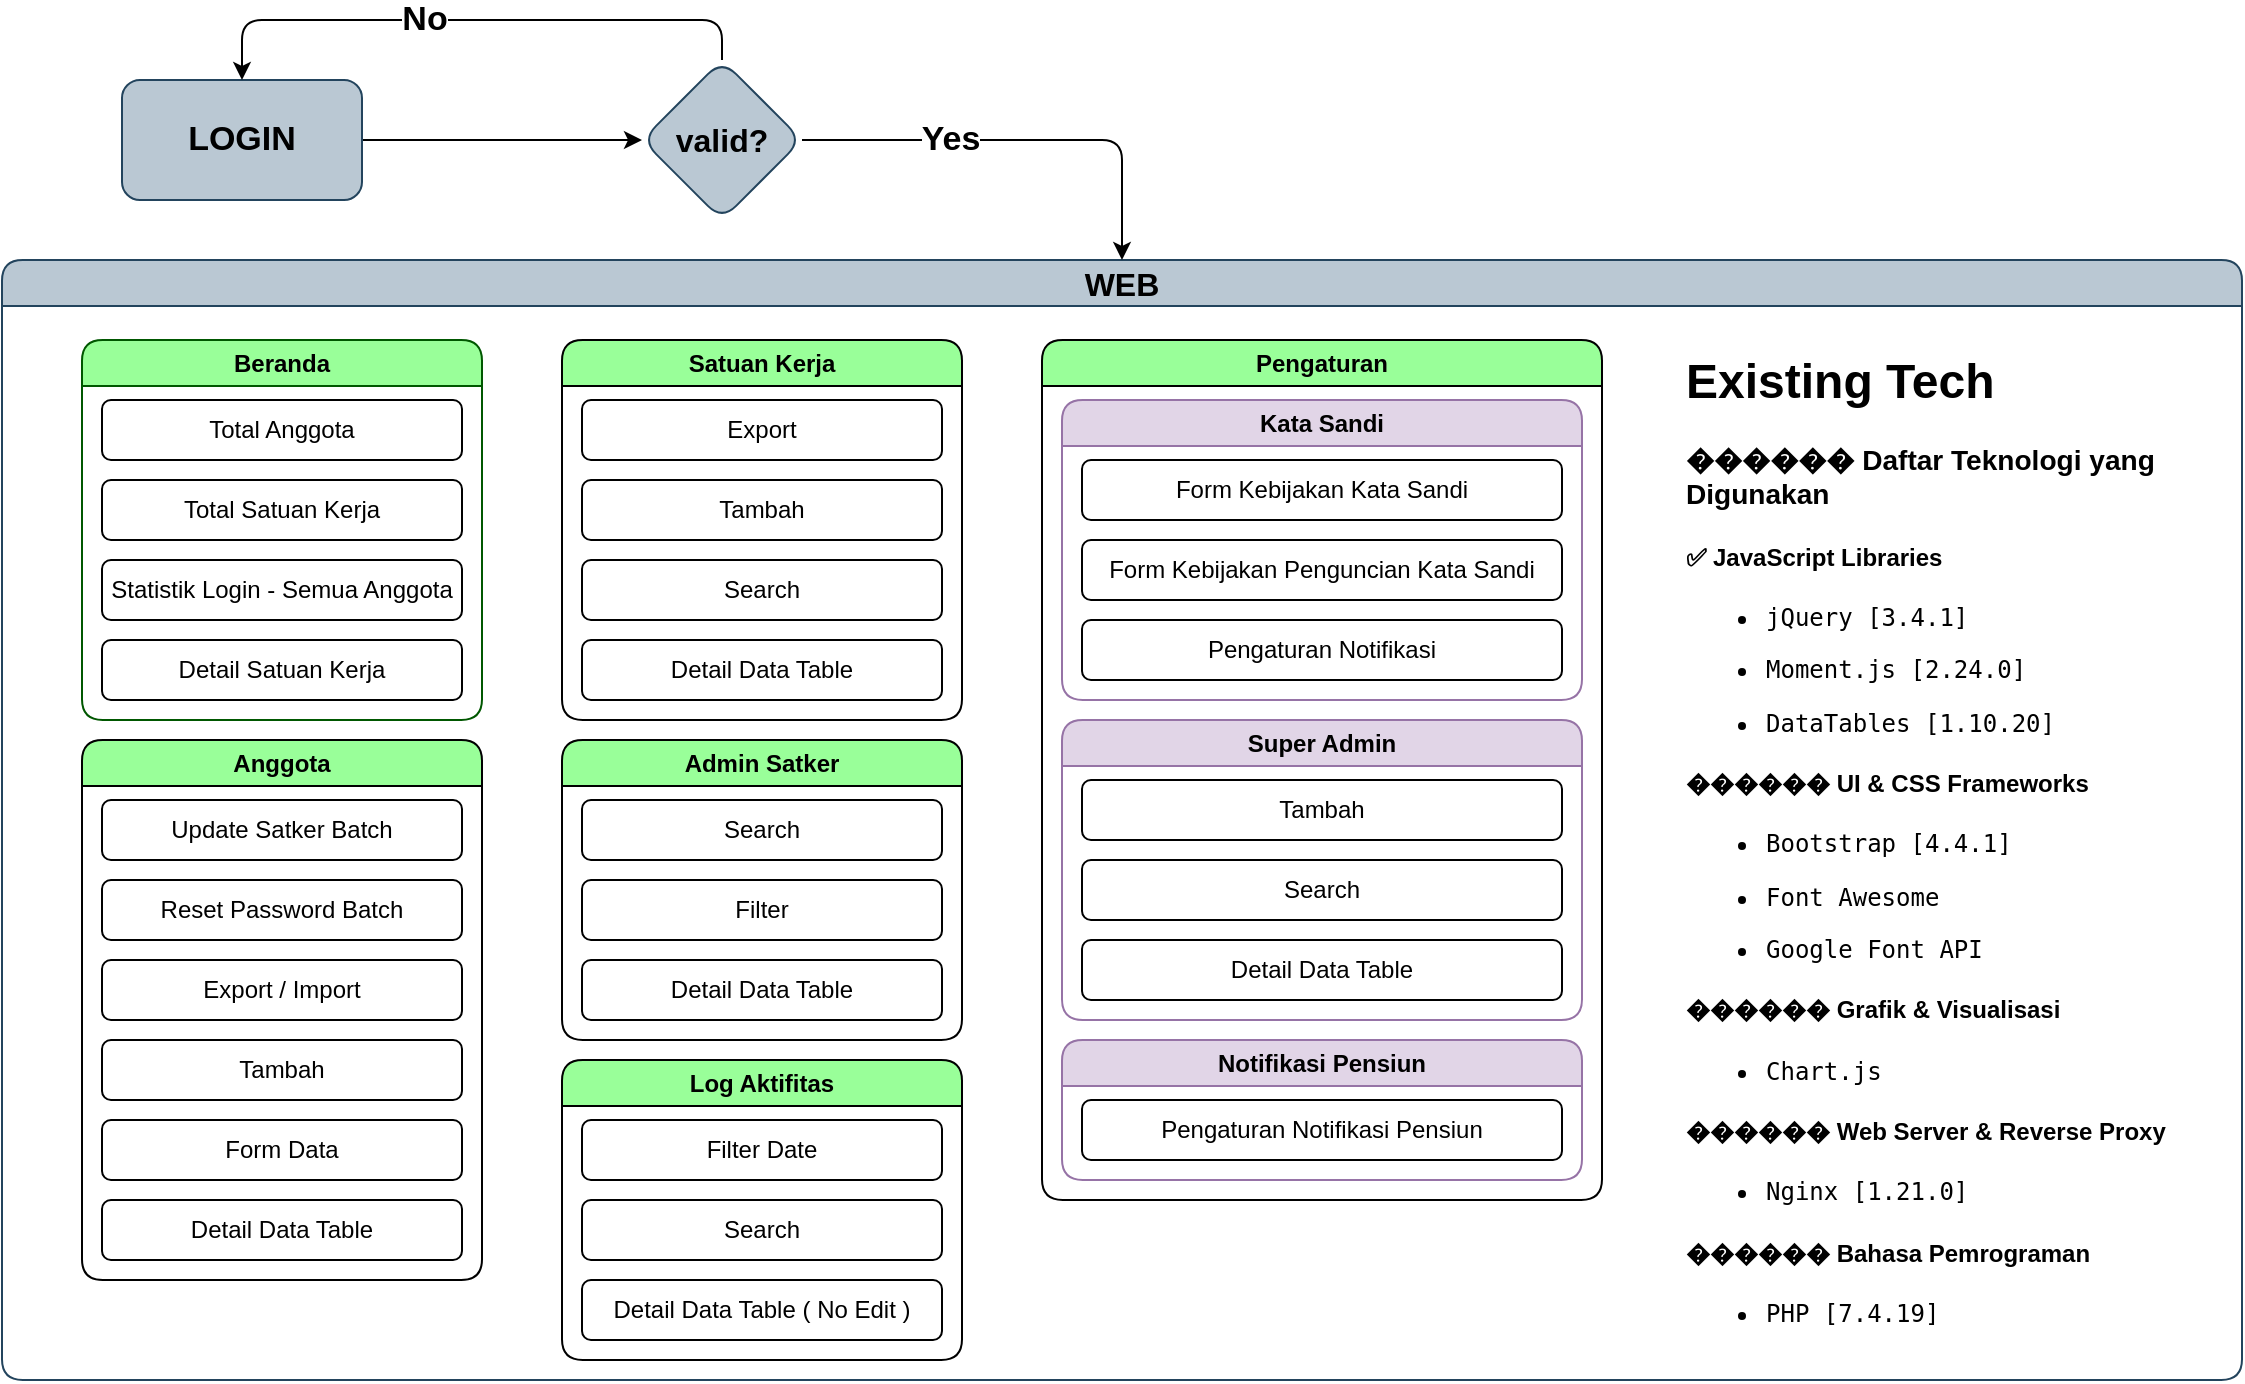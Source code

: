 <mxfile version="28.0.6" pages="2">
  <diagram name="flow-app" id="XqosbjUoIenjFJBg-KbU">
    <mxGraphModel dx="1042" dy="1730" grid="1" gridSize="10" guides="1" tooltips="1" connect="1" arrows="1" fold="1" page="1" pageScale="1" pageWidth="827" pageHeight="1169" math="0" shadow="0">
      <root>
        <mxCell id="0" />
        <mxCell id="1" parent="0" />
        <mxCell id="HW3GocyfJ_x_Du0dwWzb-11" style="edgeStyle=orthogonalEdgeStyle;rounded=1;orthogonalLoop=1;jettySize=auto;html=1;exitX=1;exitY=0.5;exitDx=0;exitDy=0;entryX=0;entryY=0.5;entryDx=0;entryDy=0;fontColor=default;labelBackgroundColor=none;" parent="1" source="7VsVqGOLsM9ccXyT8c6a-1" target="HW3GocyfJ_x_Du0dwWzb-1" edge="1">
          <mxGeometry relative="1" as="geometry" />
        </mxCell>
        <mxCell id="7VsVqGOLsM9ccXyT8c6a-1" value="&lt;font style=&quot;font-size: 17px;&quot;&gt;LOGIN&lt;/font&gt;" style="rounded=1;whiteSpace=wrap;html=1;labelBackgroundColor=none;fontStyle=1;fillColor=#bac8d3;strokeColor=#23445d;" parent="1" vertex="1">
          <mxGeometry x="260" y="-50" width="120" height="60" as="geometry" />
        </mxCell>
        <mxCell id="7VsVqGOLsM9ccXyT8c6a-3" value="&lt;font style=&quot;font-size: 16px;&quot;&gt;WEB&lt;/font&gt;" style="swimlane;whiteSpace=wrap;html=1;labelBackgroundColor=none;rounded=1;fillColor=#bac8d3;strokeColor=#23445d;startSize=23;" parent="1" vertex="1">
          <mxGeometry x="200" y="40" width="1120" height="560" as="geometry">
            <mxRectangle x="320" y="40" width="70" height="30" as="alternateBounds" />
          </mxGeometry>
        </mxCell>
        <mxCell id="HW3GocyfJ_x_Du0dwWzb-10" value="&lt;h1 style=&quot;margin-top: 0px;&quot;&gt;Existing Tech&lt;/h1&gt;&lt;h3 data-start=&quot;254&quot; data-end=&quot;292&quot;&gt;������ Daftar Teknologi yang Digunakan&lt;/h3&gt;&lt;h4 data-start=&quot;294&quot; data-end=&quot;325&quot;&gt;✅ &lt;strong data-start=&quot;301&quot; data-end=&quot;325&quot;&gt;JavaScript Libraries&lt;/strong&gt;&lt;/h4&gt;&lt;ul data-start=&quot;326&quot; data-end=&quot;439&quot;&gt;&lt;li data-start=&quot;326&quot; data-end=&quot;344&quot;&gt;&lt;p data-start=&quot;328&quot; data-end=&quot;344&quot;&gt;&lt;code data-start=&quot;328&quot; data-end=&quot;344&quot;&gt;jQuery [3.4.1]&lt;/code&gt;&lt;/p&gt;&lt;/li&gt;&lt;li data-start=&quot;345&quot; data-end=&quot;367&quot;&gt;&lt;p data-start=&quot;347&quot; data-end=&quot;367&quot;&gt;&lt;code data-start=&quot;347&quot; data-end=&quot;367&quot;&gt;Moment.js [2.24.0]&lt;/code&gt;&lt;/p&gt;&lt;/li&gt;&lt;li data-start=&quot;368&quot; data-end=&quot;392&quot;&gt;&lt;p data-start=&quot;370&quot; data-end=&quot;392&quot;&gt;&lt;code data-start=&quot;370&quot; data-end=&quot;392&quot;&gt;DataTables [1.10.20]&lt;/code&gt;&lt;/p&gt;&lt;/li&gt;&lt;/ul&gt;&lt;h4 data-start=&quot;441&quot; data-end=&quot;472&quot;&gt;������ &lt;strong data-start=&quot;449&quot; data-end=&quot;472&quot;&gt;UI &amp;amp; CSS Frameworks&lt;/strong&gt;&lt;/h4&gt;&lt;ul data-start=&quot;473&quot; data-end=&quot;531&quot;&gt;&lt;li data-start=&quot;473&quot; data-end=&quot;494&quot;&gt;&lt;p data-start=&quot;475&quot; data-end=&quot;494&quot;&gt;&lt;code data-start=&quot;475&quot; data-end=&quot;494&quot;&gt;Bootstrap [4.4.1]&lt;/code&gt;&lt;/p&gt;&lt;/li&gt;&lt;li data-start=&quot;495&quot; data-end=&quot;511&quot;&gt;&lt;p data-start=&quot;497&quot; data-end=&quot;511&quot;&gt;&lt;code data-start=&quot;497&quot; data-end=&quot;511&quot;&gt;Font Awesome&lt;/code&gt;&lt;/p&gt;&lt;/li&gt;&lt;li data-start=&quot;512&quot; data-end=&quot;531&quot;&gt;&lt;p data-start=&quot;514&quot; data-end=&quot;531&quot;&gt;&lt;code data-start=&quot;514&quot; data-end=&quot;531&quot;&gt;Google Font API&lt;/code&gt;&lt;/p&gt;&lt;/li&gt;&lt;/ul&gt;&lt;h4 data-start=&quot;533&quot; data-end=&quot;565&quot;&gt;������ &lt;strong data-start=&quot;541&quot; data-end=&quot;565&quot;&gt;Grafik &amp;amp; Visualisasi&lt;/strong&gt;&lt;/h4&gt;&lt;ul data-start=&quot;566&quot; data-end=&quot;578&quot;&gt;&lt;li data-start=&quot;566&quot; data-end=&quot;578&quot;&gt;&lt;p data-start=&quot;568&quot; data-end=&quot;578&quot;&gt;&lt;code data-start=&quot;568&quot; data-end=&quot;578&quot;&gt;Chart.js&lt;/code&gt;&lt;/p&gt;&lt;/li&gt;&lt;/ul&gt;&lt;h4 data-start=&quot;580&quot; data-end=&quot;618&quot;&gt;������ &lt;strong data-start=&quot;588&quot; data-end=&quot;618&quot;&gt;Web Server &amp;amp; Reverse Proxy&lt;/strong&gt;&lt;/h4&gt;&lt;ul data-start=&quot;619&quot; data-end=&quot;637&quot;&gt;&lt;li data-start=&quot;619&quot; data-end=&quot;637&quot;&gt;&lt;p data-start=&quot;621&quot; data-end=&quot;637&quot;&gt;&lt;code data-start=&quot;621&quot; data-end=&quot;637&quot;&gt;Nginx [1.21.0]&lt;/code&gt;&lt;/p&gt;&lt;/li&gt;&lt;/ul&gt;&lt;h4 data-start=&quot;639&quot; data-end=&quot;670&quot;&gt;������️ &lt;strong data-start=&quot;648&quot; data-end=&quot;670&quot;&gt;Bahasa Pemrograman&lt;/strong&gt;&lt;/h4&gt;&lt;ul data-start=&quot;671&quot; data-end=&quot;687&quot;&gt;&lt;li data-start=&quot;671&quot; data-end=&quot;687&quot;&gt;&lt;p data-start=&quot;673&quot; data-end=&quot;687&quot;&gt;&lt;code data-start=&quot;673&quot; data-end=&quot;687&quot;&gt;PHP [7.4.19]&lt;/code&gt;&lt;/p&gt;&lt;/li&gt;&lt;/ul&gt;" style="text;html=1;whiteSpace=wrap;overflow=hidden;rounded=1;labelBackgroundColor=none;" parent="7VsVqGOLsM9ccXyT8c6a-3" vertex="1">
          <mxGeometry x="840" y="40" width="260" height="500" as="geometry" />
        </mxCell>
        <mxCell id="7VsVqGOLsM9ccXyT8c6a-5" value="Beranda" style="swimlane;whiteSpace=wrap;html=1;labelBackgroundColor=none;rounded=1;fillColor=#99FF99;fontColor=default;strokeColor=#005700;" parent="7VsVqGOLsM9ccXyT8c6a-3" vertex="1">
          <mxGeometry x="40" y="40" width="200" height="190" as="geometry">
            <mxRectangle x="10" y="30" width="90" height="30" as="alternateBounds" />
          </mxGeometry>
        </mxCell>
        <mxCell id="7VsVqGOLsM9ccXyT8c6a-6" value="Total Anggota" style="rounded=1;whiteSpace=wrap;html=1;labelBackgroundColor=none;" parent="7VsVqGOLsM9ccXyT8c6a-5" vertex="1">
          <mxGeometry x="10" y="30" width="180" height="30" as="geometry" />
        </mxCell>
        <mxCell id="7VsVqGOLsM9ccXyT8c6a-7" value="Total Satuan Kerja" style="rounded=1;whiteSpace=wrap;html=1;labelBackgroundColor=none;" parent="7VsVqGOLsM9ccXyT8c6a-5" vertex="1">
          <mxGeometry x="10" y="70" width="180" height="30" as="geometry" />
        </mxCell>
        <mxCell id="7VsVqGOLsM9ccXyT8c6a-11" value="&lt;div&gt;Statistik Login - Semua Anggota&lt;/div&gt;" style="rounded=1;whiteSpace=wrap;html=1;labelBackgroundColor=none;" parent="7VsVqGOLsM9ccXyT8c6a-5" vertex="1">
          <mxGeometry x="10" y="110" width="180" height="30" as="geometry" />
        </mxCell>
        <mxCell id="7VsVqGOLsM9ccXyT8c6a-12" value="Detail Satuan Kerja" style="rounded=1;whiteSpace=wrap;html=1;labelBackgroundColor=none;" parent="7VsVqGOLsM9ccXyT8c6a-5" vertex="1">
          <mxGeometry x="10" y="150" width="180" height="30" as="geometry" />
        </mxCell>
        <mxCell id="7VsVqGOLsM9ccXyT8c6a-13" value="Anggota" style="swimlane;whiteSpace=wrap;html=1;labelBackgroundColor=none;rounded=1;fillColor=#99FF99;" parent="7VsVqGOLsM9ccXyT8c6a-3" vertex="1">
          <mxGeometry x="40" y="240" width="200" height="270" as="geometry" />
        </mxCell>
        <mxCell id="7VsVqGOLsM9ccXyT8c6a-14" value="Update Satker Batch" style="rounded=1;whiteSpace=wrap;html=1;labelBackgroundColor=none;" parent="7VsVqGOLsM9ccXyT8c6a-13" vertex="1">
          <mxGeometry x="10" y="30" width="180" height="30" as="geometry" />
        </mxCell>
        <mxCell id="7VsVqGOLsM9ccXyT8c6a-15" value="Reset Password Batch" style="rounded=1;whiteSpace=wrap;html=1;labelBackgroundColor=none;" parent="7VsVqGOLsM9ccXyT8c6a-13" vertex="1">
          <mxGeometry x="10" y="70" width="180" height="30" as="geometry" />
        </mxCell>
        <mxCell id="7VsVqGOLsM9ccXyT8c6a-16" value="&lt;div&gt;Form Data&lt;/div&gt;" style="rounded=1;whiteSpace=wrap;html=1;labelBackgroundColor=none;" parent="7VsVqGOLsM9ccXyT8c6a-13" vertex="1">
          <mxGeometry x="10" y="190" width="180" height="30" as="geometry" />
        </mxCell>
        <mxCell id="7VsVqGOLsM9ccXyT8c6a-17" value="Detail Data Table" style="rounded=1;whiteSpace=wrap;html=1;labelBackgroundColor=none;" parent="7VsVqGOLsM9ccXyT8c6a-13" vertex="1">
          <mxGeometry x="10" y="230" width="180" height="30" as="geometry" />
        </mxCell>
        <mxCell id="7VsVqGOLsM9ccXyT8c6a-18" value="Export / Import" style="rounded=1;whiteSpace=wrap;html=1;labelBackgroundColor=none;" parent="7VsVqGOLsM9ccXyT8c6a-13" vertex="1">
          <mxGeometry x="10" y="110" width="180" height="30" as="geometry" />
        </mxCell>
        <mxCell id="7VsVqGOLsM9ccXyT8c6a-19" value="Tambah" style="rounded=1;whiteSpace=wrap;html=1;labelBackgroundColor=none;" parent="7VsVqGOLsM9ccXyT8c6a-13" vertex="1">
          <mxGeometry x="10" y="150" width="180" height="30" as="geometry" />
        </mxCell>
        <mxCell id="7VsVqGOLsM9ccXyT8c6a-20" value="Admin Satker" style="swimlane;whiteSpace=wrap;html=1;labelBackgroundColor=none;rounded=1;fillColor=#99FF99;" parent="7VsVqGOLsM9ccXyT8c6a-3" vertex="1">
          <mxGeometry x="280" y="240" width="200" height="150" as="geometry" />
        </mxCell>
        <mxCell id="7VsVqGOLsM9ccXyT8c6a-21" value="Search" style="rounded=1;whiteSpace=wrap;html=1;labelBackgroundColor=none;" parent="7VsVqGOLsM9ccXyT8c6a-20" vertex="1">
          <mxGeometry x="10" y="30" width="180" height="30" as="geometry" />
        </mxCell>
        <mxCell id="7VsVqGOLsM9ccXyT8c6a-22" value="Filter" style="rounded=1;whiteSpace=wrap;html=1;labelBackgroundColor=none;" parent="7VsVqGOLsM9ccXyT8c6a-20" vertex="1">
          <mxGeometry x="10" y="70" width="180" height="30" as="geometry" />
        </mxCell>
        <mxCell id="7VsVqGOLsM9ccXyT8c6a-25" value="Detail Data Table" style="rounded=1;whiteSpace=wrap;html=1;labelBackgroundColor=none;" parent="7VsVqGOLsM9ccXyT8c6a-20" vertex="1">
          <mxGeometry x="10" y="110" width="180" height="30" as="geometry" />
        </mxCell>
        <mxCell id="7VsVqGOLsM9ccXyT8c6a-27" value="Satuan Kerja" style="swimlane;whiteSpace=wrap;html=1;labelBackgroundColor=none;rounded=1;fillColor=#99FF99;" parent="7VsVqGOLsM9ccXyT8c6a-3" vertex="1">
          <mxGeometry x="280" y="40" width="200" height="190" as="geometry" />
        </mxCell>
        <mxCell id="7VsVqGOLsM9ccXyT8c6a-28" value="Export" style="rounded=1;whiteSpace=wrap;html=1;labelBackgroundColor=none;" parent="7VsVqGOLsM9ccXyT8c6a-27" vertex="1">
          <mxGeometry x="10" y="30" width="180" height="30" as="geometry" />
        </mxCell>
        <mxCell id="7VsVqGOLsM9ccXyT8c6a-29" value="Tambah" style="rounded=1;whiteSpace=wrap;html=1;labelBackgroundColor=none;" parent="7VsVqGOLsM9ccXyT8c6a-27" vertex="1">
          <mxGeometry x="10" y="70" width="180" height="30" as="geometry" />
        </mxCell>
        <mxCell id="7VsVqGOLsM9ccXyT8c6a-30" value="Search" style="rounded=1;whiteSpace=wrap;html=1;labelBackgroundColor=none;" parent="7VsVqGOLsM9ccXyT8c6a-27" vertex="1">
          <mxGeometry x="10" y="110" width="180" height="30" as="geometry" />
        </mxCell>
        <mxCell id="7VsVqGOLsM9ccXyT8c6a-31" value="Detail Data Table" style="rounded=1;whiteSpace=wrap;html=1;labelBackgroundColor=none;" parent="7VsVqGOLsM9ccXyT8c6a-27" vertex="1">
          <mxGeometry x="10" y="150" width="180" height="30" as="geometry" />
        </mxCell>
        <mxCell id="7VsVqGOLsM9ccXyT8c6a-32" value="Pengaturan" style="swimlane;whiteSpace=wrap;html=1;labelBackgroundColor=none;rounded=1;fillColor=#99FF99;" parent="7VsVqGOLsM9ccXyT8c6a-3" vertex="1">
          <mxGeometry x="520" y="40" width="280" height="430" as="geometry" />
        </mxCell>
        <mxCell id="7VsVqGOLsM9ccXyT8c6a-37" value="Kata Sandi" style="swimlane;whiteSpace=wrap;html=1;labelBackgroundColor=none;rounded=1;fillColor=#e1d5e7;strokeColor=#9673a6;" parent="7VsVqGOLsM9ccXyT8c6a-32" vertex="1">
          <mxGeometry x="10" y="30" width="260" height="150" as="geometry" />
        </mxCell>
        <mxCell id="7VsVqGOLsM9ccXyT8c6a-38" value="Form&amp;nbsp;Kebijakan Kata Sandi" style="rounded=1;whiteSpace=wrap;html=1;labelBackgroundColor=none;" parent="7VsVqGOLsM9ccXyT8c6a-37" vertex="1">
          <mxGeometry x="10" y="30" width="240" height="30" as="geometry" />
        </mxCell>
        <mxCell id="7VsVqGOLsM9ccXyT8c6a-39" value="Form&amp;nbsp;Kebijakan Penguncian Kata Sandi" style="rounded=1;whiteSpace=wrap;html=1;labelBackgroundColor=none;" parent="7VsVqGOLsM9ccXyT8c6a-37" vertex="1">
          <mxGeometry x="10" y="70" width="240" height="30" as="geometry" />
        </mxCell>
        <mxCell id="7VsVqGOLsM9ccXyT8c6a-40" value="Pengaturan Notifikasi" style="rounded=1;whiteSpace=wrap;html=1;labelBackgroundColor=none;" parent="7VsVqGOLsM9ccXyT8c6a-37" vertex="1">
          <mxGeometry x="10" y="110" width="240" height="30" as="geometry" />
        </mxCell>
        <mxCell id="7VsVqGOLsM9ccXyT8c6a-42" value="Super Admin" style="swimlane;whiteSpace=wrap;html=1;labelBackgroundColor=none;rounded=1;fillColor=#e1d5e7;strokeColor=#9673a6;" parent="7VsVqGOLsM9ccXyT8c6a-32" vertex="1">
          <mxGeometry x="10" y="190" width="260" height="150" as="geometry" />
        </mxCell>
        <mxCell id="7VsVqGOLsM9ccXyT8c6a-43" value="Tambah" style="rounded=1;whiteSpace=wrap;html=1;labelBackgroundColor=none;" parent="7VsVqGOLsM9ccXyT8c6a-42" vertex="1">
          <mxGeometry x="10" y="30" width="240" height="30" as="geometry" />
        </mxCell>
        <mxCell id="7VsVqGOLsM9ccXyT8c6a-44" value="Search" style="rounded=1;whiteSpace=wrap;html=1;labelBackgroundColor=none;" parent="7VsVqGOLsM9ccXyT8c6a-42" vertex="1">
          <mxGeometry x="10" y="70" width="240" height="30" as="geometry" />
        </mxCell>
        <mxCell id="7VsVqGOLsM9ccXyT8c6a-45" value="Detail Data Table" style="rounded=1;whiteSpace=wrap;html=1;labelBackgroundColor=none;" parent="7VsVqGOLsM9ccXyT8c6a-42" vertex="1">
          <mxGeometry x="10" y="110" width="240" height="30" as="geometry" />
        </mxCell>
        <mxCell id="7VsVqGOLsM9ccXyT8c6a-46" value="Notifikasi Pensiun" style="swimlane;whiteSpace=wrap;html=1;labelBackgroundColor=none;rounded=1;fillColor=#e1d5e7;strokeColor=#9673a6;" parent="7VsVqGOLsM9ccXyT8c6a-32" vertex="1">
          <mxGeometry x="10" y="350" width="260" height="70" as="geometry" />
        </mxCell>
        <mxCell id="7VsVqGOLsM9ccXyT8c6a-47" value="Pengaturan Notifikasi Pensiun" style="rounded=1;whiteSpace=wrap;html=1;labelBackgroundColor=none;" parent="7VsVqGOLsM9ccXyT8c6a-46" vertex="1">
          <mxGeometry x="10" y="30" width="240" height="30" as="geometry" />
        </mxCell>
        <mxCell id="7VsVqGOLsM9ccXyT8c6a-50" value="Log Aktifitas" style="swimlane;whiteSpace=wrap;html=1;labelBackgroundColor=none;rounded=1;fillColor=#99FF99;" parent="7VsVqGOLsM9ccXyT8c6a-3" vertex="1">
          <mxGeometry x="280" y="400" width="200" height="150" as="geometry" />
        </mxCell>
        <mxCell id="7VsVqGOLsM9ccXyT8c6a-51" value="Filter Date" style="rounded=1;whiteSpace=wrap;html=1;labelBackgroundColor=none;" parent="7VsVqGOLsM9ccXyT8c6a-50" vertex="1">
          <mxGeometry x="10" y="30" width="180" height="30" as="geometry" />
        </mxCell>
        <mxCell id="7VsVqGOLsM9ccXyT8c6a-52" value="Search" style="rounded=1;whiteSpace=wrap;html=1;labelBackgroundColor=none;" parent="7VsVqGOLsM9ccXyT8c6a-50" vertex="1">
          <mxGeometry x="10" y="70" width="180" height="30" as="geometry" />
        </mxCell>
        <mxCell id="7VsVqGOLsM9ccXyT8c6a-53" value="Detail Data Table ( No Edit )" style="rounded=1;whiteSpace=wrap;html=1;labelBackgroundColor=none;" parent="7VsVqGOLsM9ccXyT8c6a-50" vertex="1">
          <mxGeometry x="10" y="110" width="180" height="30" as="geometry" />
        </mxCell>
        <mxCell id="HW3GocyfJ_x_Du0dwWzb-3" style="edgeStyle=orthogonalEdgeStyle;rounded=1;orthogonalLoop=1;jettySize=auto;html=1;exitX=1;exitY=0.5;exitDx=0;exitDy=0;entryX=0.5;entryY=0;entryDx=0;entryDy=0;labelBackgroundColor=none;fontColor=default;" parent="1" source="HW3GocyfJ_x_Du0dwWzb-1" target="7VsVqGOLsM9ccXyT8c6a-3" edge="1">
          <mxGeometry relative="1" as="geometry" />
        </mxCell>
        <mxCell id="HW3GocyfJ_x_Du0dwWzb-4" value="Yes" style="edgeLabel;html=1;align=center;verticalAlign=middle;resizable=0;points=[];labelBackgroundColor=default;fontStyle=1;rounded=1;fontSize=17;" parent="HW3GocyfJ_x_Du0dwWzb-3" vertex="1" connectable="0">
          <mxGeometry x="-0.33" relative="1" as="geometry">
            <mxPoint as="offset" />
          </mxGeometry>
        </mxCell>
        <mxCell id="HW3GocyfJ_x_Du0dwWzb-7" style="edgeStyle=orthogonalEdgeStyle;rounded=1;orthogonalLoop=1;jettySize=auto;html=1;exitX=0.5;exitY=0;exitDx=0;exitDy=0;entryX=0.5;entryY=0;entryDx=0;entryDy=0;labelBackgroundColor=none;fontColor=default;" parent="1" source="HW3GocyfJ_x_Du0dwWzb-1" target="7VsVqGOLsM9ccXyT8c6a-1" edge="1">
          <mxGeometry relative="1" as="geometry" />
        </mxCell>
        <mxCell id="HW3GocyfJ_x_Du0dwWzb-8" value="No" style="edgeLabel;html=1;align=center;verticalAlign=middle;resizable=0;points=[];labelBackgroundColor=default;fontStyle=1;rounded=1;fontSize=17;" parent="HW3GocyfJ_x_Du0dwWzb-7" vertex="1" connectable="0">
          <mxGeometry x="0.166" relative="1" as="geometry">
            <mxPoint as="offset" />
          </mxGeometry>
        </mxCell>
        <mxCell id="HW3GocyfJ_x_Du0dwWzb-1" value="&lt;font style=&quot;font-size: 16px;&quot;&gt;valid?&lt;/font&gt;" style="rhombus;whiteSpace=wrap;html=1;labelBackgroundColor=none;fontStyle=1;rounded=1;fillColor=#bac8d3;strokeColor=#23445d;" parent="1" vertex="1">
          <mxGeometry x="520" y="-60" width="80" height="80" as="geometry" />
        </mxCell>
      </root>
    </mxGraphModel>
  </diagram>
  <diagram id="DjxgRaAiF9pDD5FH2beJ" name="high-class-diagram">
    <mxGraphModel dx="1869" dy="1730" grid="1" gridSize="10" guides="1" tooltips="1" connect="1" arrows="1" fold="1" page="1" pageScale="1" pageWidth="827" pageHeight="1169" math="0" shadow="0">
      <root>
        <mxCell id="0" />
        <mxCell id="1" parent="0" />
        <mxCell id="h93mqvkhBPS62E_pyWDb-12" value="" style="rounded=0;whiteSpace=wrap;html=1;" parent="1" vertex="1">
          <mxGeometry x="-610" y="-440" width="380" height="400" as="geometry" />
        </mxCell>
        <mxCell id="p6Ga0_kYFzvnGCnmTtnK-66" value="" style="rounded=0;whiteSpace=wrap;html=1;" parent="1" vertex="1">
          <mxGeometry x="-30" width="120" height="80" as="geometry" />
        </mxCell>
        <mxCell id="p6Ga0_kYFzvnGCnmTtnK-18" value="" style="rounded=0;whiteSpace=wrap;html=1;labelBackgroundColor=none;fillColor=#FAE5C7;strokeColor=#0F8B8D;fontColor=#143642;" parent="1" vertex="1">
          <mxGeometry x="180" y="-330" width="470" height="570" as="geometry" />
        </mxCell>
        <mxCell id="1v6Px1dDgjzuycWK7KgA-1" value="" style="rounded=0;whiteSpace=wrap;html=1;labelBackgroundColor=none;fillColor=#b1ddf0;strokeColor=#10739e;" parent="1" vertex="1">
          <mxGeometry x="190" y="-300" width="280" height="530" as="geometry" />
        </mxCell>
        <mxCell id="p6Ga0_kYFzvnGCnmTtnK-1" value="" style="rounded=0;whiteSpace=wrap;html=1;labelBackgroundColor=none;fillColor=#ffcccc;strokeColor=#36393d;" parent="1" vertex="1">
          <mxGeometry x="-10" y="-260" width="130" height="110" as="geometry" />
        </mxCell>
        <mxCell id="p6Ga0_kYFzvnGCnmTtnK-2" value="SIPP" style="rounded=0;whiteSpace=wrap;html=1;labelBackgroundColor=none;fillColor=#e1d5e7;strokeColor=#9673a6;" parent="1" vertex="1">
          <mxGeometry x="-20" y="-100" width="120" height="60" as="geometry" />
        </mxCell>
        <mxCell id="p6Ga0_kYFzvnGCnmTtnK-3" value="Database" style="rounded=0;whiteSpace=wrap;html=1;labelBackgroundColor=none;fillColor=#a0522d;strokeColor=#6D1F00;fontColor=#ffffff;" parent="1" vertex="1">
          <mxGeometry x="490" y="-300" width="120" height="60" as="geometry" />
        </mxCell>
        <mxCell id="p6Ga0_kYFzvnGCnmTtnK-21" style="edgeStyle=orthogonalEdgeStyle;rounded=0;orthogonalLoop=1;jettySize=auto;html=1;exitX=1;exitY=0.25;exitDx=0;exitDy=0;entryX=0.5;entryY=1;entryDx=0;entryDy=0;startArrow=classic;startFill=1;labelBackgroundColor=none;strokeColor=#A8201A;fontColor=default;strokeWidth=2;" parent="1" source="p6Ga0_kYFzvnGCnmTtnK-19" target="p6Ga0_kYFzvnGCnmTtnK-3" edge="1">
          <mxGeometry relative="1" as="geometry">
            <Array as="points">
              <mxPoint x="480" y="-248" />
              <mxPoint x="480" y="-220" />
              <mxPoint x="550" y="-220" />
            </Array>
          </mxGeometry>
        </mxCell>
        <mxCell id="p6Ga0_kYFzvnGCnmTtnK-19" value="Dashboard" style="rounded=0;whiteSpace=wrap;html=1;labelBackgroundColor=none;fillColor=#FAE5C7;strokeColor=#0F8B8D;fontColor=#143642;" parent="1" vertex="1">
          <mxGeometry x="200" y="-260" width="90" height="50" as="geometry" />
        </mxCell>
        <mxCell id="p6Ga0_kYFzvnGCnmTtnK-20" value="Mail Management" style="text;html=1;align=left;verticalAlign=middle;whiteSpace=wrap;rounded=0;spacingLeft=10;labelBackgroundColor=none;fontColor=#143642;" parent="1" vertex="1">
          <mxGeometry x="190" y="-300" width="250" height="30" as="geometry" />
        </mxCell>
        <mxCell id="p6Ga0_kYFzvnGCnmTtnK-23" style="edgeStyle=orthogonalEdgeStyle;rounded=0;orthogonalLoop=1;jettySize=auto;html=1;exitX=1;exitY=0.25;exitDx=0;exitDy=0;entryX=0.5;entryY=1;entryDx=0;entryDy=0;labelBackgroundColor=none;strokeColor=#A8201A;fontColor=default;startArrow=classic;startFill=1;strokeWidth=2;" parent="1" source="p6Ga0_kYFzvnGCnmTtnK-22" target="p6Ga0_kYFzvnGCnmTtnK-3" edge="1">
          <mxGeometry relative="1" as="geometry" />
        </mxCell>
        <mxCell id="p6Ga0_kYFzvnGCnmTtnK-22" value="Anggota" style="rounded=0;whiteSpace=wrap;html=1;labelBackgroundColor=none;fillColor=#FAE5C7;strokeColor=#0F8B8D;fontColor=#143642;" parent="1" vertex="1">
          <mxGeometry x="200" y="-190" width="90" height="50" as="geometry" />
        </mxCell>
        <mxCell id="p6Ga0_kYFzvnGCnmTtnK-24" value="Admin Satker" style="rounded=0;whiteSpace=wrap;html=1;labelBackgroundColor=none;fillColor=#FAE5C7;strokeColor=#0F8B8D;fontColor=#143642;" parent="1" vertex="1">
          <mxGeometry x="200" y="-120" width="90" height="50" as="geometry" />
        </mxCell>
        <mxCell id="p6Ga0_kYFzvnGCnmTtnK-26" style="edgeStyle=orthogonalEdgeStyle;rounded=0;orthogonalLoop=1;jettySize=auto;html=1;exitX=0;exitY=0.25;exitDx=0;exitDy=0;entryX=1;entryY=0.5;entryDx=0;entryDy=0;startArrow=classic;startFill=1;labelBackgroundColor=none;strokeColor=#A8201A;fontColor=default;strokeWidth=2;" parent="1" source="p6Ga0_kYFzvnGCnmTtnK-25" target="p6Ga0_kYFzvnGCnmTtnK-19" edge="1">
          <mxGeometry relative="1" as="geometry" />
        </mxCell>
        <mxCell id="p6Ga0_kYFzvnGCnmTtnK-31" style="edgeStyle=orthogonalEdgeStyle;rounded=0;orthogonalLoop=1;jettySize=auto;html=1;exitX=1;exitY=0.5;exitDx=0;exitDy=0;entryX=0.5;entryY=1;entryDx=0;entryDy=0;labelBackgroundColor=none;strokeColor=#A8201A;fontColor=default;startArrow=classic;startFill=1;strokeWidth=2;" parent="1" source="p6Ga0_kYFzvnGCnmTtnK-25" target="p6Ga0_kYFzvnGCnmTtnK-3" edge="1">
          <mxGeometry relative="1" as="geometry" />
        </mxCell>
        <mxCell id="p6Ga0_kYFzvnGCnmTtnK-25" value="Satuan Kerja" style="rounded=0;whiteSpace=wrap;html=1;labelBackgroundColor=none;fillColor=#FAE5C7;strokeColor=#0F8B8D;fontColor=#143642;" parent="1" vertex="1">
          <mxGeometry x="369" y="-160" width="90" height="50" as="geometry" />
        </mxCell>
        <mxCell id="p6Ga0_kYFzvnGCnmTtnK-33" value="" style="rounded=0;whiteSpace=wrap;html=1;labelBackgroundColor=none;fillColor=#FAE5C7;strokeColor=#0F8B8D;fontColor=#143642;" parent="1" vertex="1">
          <mxGeometry x="210" y="-30" width="230" height="250" as="geometry" />
        </mxCell>
        <mxCell id="p6Ga0_kYFzvnGCnmTtnK-34" value="Pengaturan" style="text;html=1;align=left;verticalAlign=middle;whiteSpace=wrap;rounded=0;spacingLeft=10;labelBackgroundColor=none;fontColor=#143642;" parent="1" vertex="1">
          <mxGeometry x="210" y="-30" width="90" height="30" as="geometry" />
        </mxCell>
        <mxCell id="p6Ga0_kYFzvnGCnmTtnK-36" style="edgeStyle=orthogonalEdgeStyle;rounded=0;orthogonalLoop=1;jettySize=auto;html=1;exitX=1;exitY=0.5;exitDx=0;exitDy=0;entryX=0.5;entryY=1;entryDx=0;entryDy=0;startArrow=classic;startFill=1;labelBackgroundColor=none;strokeColor=#A8201A;fontColor=default;strokeWidth=2;" parent="1" source="p6Ga0_kYFzvnGCnmTtnK-35" target="p6Ga0_kYFzvnGCnmTtnK-3" edge="1">
          <mxGeometry relative="1" as="geometry" />
        </mxCell>
        <mxCell id="p6Ga0_kYFzvnGCnmTtnK-35" value="Kata Sandi" style="rounded=0;whiteSpace=wrap;html=1;labelBackgroundColor=none;fillColor=#FAE5C7;strokeColor=#0F8B8D;fontColor=#143642;" parent="1" vertex="1">
          <mxGeometry x="220" width="140" height="30" as="geometry" />
        </mxCell>
        <mxCell id="p6Ga0_kYFzvnGCnmTtnK-38" value="Super Admin" style="rounded=0;whiteSpace=wrap;html=1;labelBackgroundColor=none;fillColor=#FAE5C7;strokeColor=#0F8B8D;fontColor=#143642;" parent="1" vertex="1">
          <mxGeometry x="220" y="40" width="140" height="30" as="geometry" />
        </mxCell>
        <mxCell id="p6Ga0_kYFzvnGCnmTtnK-39" style="edgeStyle=orthogonalEdgeStyle;rounded=0;orthogonalLoop=1;jettySize=auto;html=1;exitX=1;exitY=0.5;exitDx=0;exitDy=0;entryX=0.5;entryY=1;entryDx=0;entryDy=0;startArrow=classic;startFill=1;labelBackgroundColor=none;strokeColor=#A8201A;fontColor=default;strokeWidth=2;" parent="1" source="p6Ga0_kYFzvnGCnmTtnK-38" target="p6Ga0_kYFzvnGCnmTtnK-3" edge="1">
          <mxGeometry relative="1" as="geometry" />
        </mxCell>
        <mxCell id="p6Ga0_kYFzvnGCnmTtnK-40" value="Notifikasi Pensiun" style="rounded=0;whiteSpace=wrap;html=1;labelBackgroundColor=none;fillColor=#FAE5C7;strokeColor=#0F8B8D;fontColor=#143642;" parent="1" vertex="1">
          <mxGeometry x="220" y="80" width="140" height="30" as="geometry" />
        </mxCell>
        <mxCell id="p6Ga0_kYFzvnGCnmTtnK-41" style="edgeStyle=orthogonalEdgeStyle;rounded=0;orthogonalLoop=1;jettySize=auto;html=1;exitX=1;exitY=0.5;exitDx=0;exitDy=0;entryX=0.5;entryY=1;entryDx=0;entryDy=0;startArrow=classic;startFill=1;labelBackgroundColor=none;strokeColor=#A8201A;fontColor=default;strokeWidth=2;" parent="1" source="p6Ga0_kYFzvnGCnmTtnK-40" target="p6Ga0_kYFzvnGCnmTtnK-3" edge="1">
          <mxGeometry relative="1" as="geometry" />
        </mxCell>
        <mxCell id="p6Ga0_kYFzvnGCnmTtnK-43" value="Log Aktifitas" style="rounded=0;whiteSpace=wrap;html=1;labelBackgroundColor=none;fillColor=#FAE5C7;strokeColor=#0F8B8D;fontColor=#143642;" parent="1" vertex="1">
          <mxGeometry x="220" y="120" width="140" height="30" as="geometry" />
        </mxCell>
        <mxCell id="p6Ga0_kYFzvnGCnmTtnK-46" value="Scheduler Sinkronisasi&lt;br&gt;Anggota SIPP" style="rounded=0;whiteSpace=wrap;html=1;labelBackgroundColor=none;fillColor=#FAE5C7;fontColor=#143642;strokeColor=#0F8B8D;" parent="1" vertex="1">
          <mxGeometry x="220" y="160" width="140" height="50" as="geometry" />
        </mxCell>
        <mxCell id="p6Ga0_kYFzvnGCnmTtnK-50" value="Zimbra" style="text;html=1;align=left;verticalAlign=middle;whiteSpace=wrap;rounded=0;spacingLeft=10;labelBackgroundColor=none;fontColor=#143642;" parent="1" vertex="1">
          <mxGeometry x="-10" y="-260" width="130" height="30" as="geometry" />
        </mxCell>
        <mxCell id="p6Ga0_kYFzvnGCnmTtnK-51" value="OpenLDAP" style="rounded=0;whiteSpace=wrap;html=1;labelBackgroundColor=none;fillColor=#FAE5C7;strokeColor=#0F8B8D;fontColor=#143642;" parent="1" vertex="1">
          <mxGeometry x="5" y="-210" width="90" height="50" as="geometry" />
        </mxCell>
        <mxCell id="p6Ga0_kYFzvnGCnmTtnK-52" style="edgeStyle=orthogonalEdgeStyle;rounded=0;orthogonalLoop=1;jettySize=auto;html=1;exitX=0;exitY=0.5;exitDx=0;exitDy=0;entryX=0.5;entryY=0;entryDx=0;entryDy=0;labelBackgroundColor=none;strokeColor=#A8201A;fontColor=default;startArrow=oval;startFill=1;strokeWidth=2;" parent="1" source="p6Ga0_kYFzvnGCnmTtnK-51" target="p6Ga0_kYFzvnGCnmTtnK-20" edge="1">
          <mxGeometry relative="1" as="geometry">
            <Array as="points">
              <mxPoint x="-20" y="-185" />
              <mxPoint x="-20" y="-340" />
              <mxPoint x="315" y="-340" />
            </Array>
          </mxGeometry>
        </mxCell>
        <mxCell id="p6Ga0_kYFzvnGCnmTtnK-47" style="edgeStyle=orthogonalEdgeStyle;rounded=0;orthogonalLoop=1;jettySize=auto;html=1;exitX=1;exitY=0.25;exitDx=0;exitDy=0;entryX=1;entryY=0.5;entryDx=0;entryDy=0;labelBackgroundColor=none;strokeColor=#A8201A;fontColor=default;startArrow=oval;startFill=1;strokeWidth=2;" parent="1" source="p6Ga0_kYFzvnGCnmTtnK-2" target="p6Ga0_kYFzvnGCnmTtnK-46" edge="1">
          <mxGeometry relative="1" as="geometry">
            <Array as="points">
              <mxPoint x="120" y="-85" />
              <mxPoint x="120" y="250" />
              <mxPoint x="380" y="250" />
              <mxPoint x="380" y="185" />
            </Array>
          </mxGeometry>
        </mxCell>
        <mxCell id="p6Ga0_kYFzvnGCnmTtnK-45" style="edgeStyle=orthogonalEdgeStyle;rounded=0;orthogonalLoop=1;jettySize=auto;html=1;exitX=1;exitY=0.75;exitDx=0;exitDy=0;entryX=0;entryY=0.5;entryDx=0;entryDy=0;labelBackgroundColor=none;strokeColor=#A8201A;fontColor=default;startArrow=oval;startFill=1;strokeWidth=2;" parent="1" source="p6Ga0_kYFzvnGCnmTtnK-2" target="p6Ga0_kYFzvnGCnmTtnK-19" edge="1">
          <mxGeometry relative="1" as="geometry">
            <Array as="points">
              <mxPoint x="170" y="-55" />
              <mxPoint x="170" y="-235" />
            </Array>
          </mxGeometry>
        </mxCell>
        <mxCell id="p6Ga0_kYFzvnGCnmTtnK-49" style="edgeStyle=orthogonalEdgeStyle;rounded=0;orthogonalLoop=1;jettySize=auto;html=1;exitX=0;exitY=0.5;exitDx=0;exitDy=0;entryX=0.5;entryY=0;entryDx=0;entryDy=0;labelBackgroundColor=none;strokeColor=#A8201A;fontColor=default;startArrow=oval;startFill=1;strokeWidth=2;" parent="1" source="p6Ga0_kYFzvnGCnmTtnK-46" target="p6Ga0_kYFzvnGCnmTtnK-1" edge="1">
          <mxGeometry relative="1" as="geometry">
            <mxPoint x="240" y="-445" as="targetPoint" />
            <Array as="points">
              <mxPoint x="150" y="185" />
              <mxPoint x="150" y="-290" />
              <mxPoint x="55" y="-290" />
            </Array>
          </mxGeometry>
        </mxCell>
        <mxCell id="p6Ga0_kYFzvnGCnmTtnK-37" style="edgeStyle=orthogonalEdgeStyle;rounded=0;orthogonalLoop=1;jettySize=auto;html=1;exitX=0;exitY=0.5;exitDx=0;exitDy=0;entryX=0.5;entryY=0;entryDx=0;entryDy=0;labelBackgroundColor=none;strokeColor=#A8201A;fontColor=default;startArrow=oval;startFill=1;strokeWidth=2;" parent="1" source="p6Ga0_kYFzvnGCnmTtnK-35" target="p6Ga0_kYFzvnGCnmTtnK-1" edge="1">
          <mxGeometry relative="1" as="geometry">
            <Array as="points">
              <mxPoint x="150" y="15" />
              <mxPoint x="150" y="-290" />
              <mxPoint x="55" y="-290" />
            </Array>
          </mxGeometry>
        </mxCell>
        <mxCell id="p6Ga0_kYFzvnGCnmTtnK-42" style="edgeStyle=orthogonalEdgeStyle;rounded=0;orthogonalLoop=1;jettySize=auto;html=1;exitX=0;exitY=0.5;exitDx=0;exitDy=0;entryX=0.5;entryY=0;entryDx=0;entryDy=0;labelBackgroundColor=none;strokeColor=#A8201A;fontColor=default;startArrow=oval;startFill=1;strokeWidth=2;" parent="1" source="p6Ga0_kYFzvnGCnmTtnK-40" target="p6Ga0_kYFzvnGCnmTtnK-50" edge="1">
          <mxGeometry relative="1" as="geometry">
            <Array as="points">
              <mxPoint x="150" y="95" />
              <mxPoint x="150" y="-290" />
              <mxPoint x="55" y="-290" />
            </Array>
          </mxGeometry>
        </mxCell>
        <mxCell id="p6Ga0_kYFzvnGCnmTtnK-44" style="edgeStyle=orthogonalEdgeStyle;rounded=0;orthogonalLoop=1;jettySize=auto;html=1;exitX=1;exitY=0.5;exitDx=0;exitDy=0;entryX=0.5;entryY=1;entryDx=0;entryDy=0;startArrow=oval;startFill=1;labelBackgroundColor=none;strokeColor=#A8201A;fontColor=default;strokeWidth=2;" parent="1" source="p6Ga0_kYFzvnGCnmTtnK-43" target="p6Ga0_kYFzvnGCnmTtnK-3" edge="1">
          <mxGeometry relative="1" as="geometry" />
        </mxCell>
        <mxCell id="p6Ga0_kYFzvnGCnmTtnK-48" style="edgeStyle=orthogonalEdgeStyle;rounded=0;orthogonalLoop=1;jettySize=auto;html=1;exitX=1;exitY=0.25;exitDx=0;exitDy=0;entryX=0.5;entryY=1;entryDx=0;entryDy=0;startArrow=oval;startFill=1;labelBackgroundColor=none;strokeColor=#A8201A;fontColor=default;strokeWidth=2;" parent="1" source="p6Ga0_kYFzvnGCnmTtnK-46" target="p6Ga0_kYFzvnGCnmTtnK-3" edge="1">
          <mxGeometry relative="1" as="geometry" />
        </mxCell>
        <mxCell id="p6Ga0_kYFzvnGCnmTtnK-28" style="edgeStyle=orthogonalEdgeStyle;rounded=0;orthogonalLoop=1;jettySize=auto;html=1;exitX=1;exitY=0.5;exitDx=0;exitDy=0;entryX=0.001;entryY=0.603;entryDx=0;entryDy=0;entryPerimeter=0;labelBackgroundColor=none;strokeColor=#A8201A;fontColor=default;startArrow=oval;startFill=1;strokeWidth=2;" parent="1" source="p6Ga0_kYFzvnGCnmTtnK-24" target="p6Ga0_kYFzvnGCnmTtnK-25" edge="1">
          <mxGeometry relative="1" as="geometry">
            <Array as="points">
              <mxPoint x="340" y="-95" />
              <mxPoint x="340" y="-130" />
            </Array>
          </mxGeometry>
        </mxCell>
        <mxCell id="p6Ga0_kYFzvnGCnmTtnK-29" style="edgeStyle=orthogonalEdgeStyle;rounded=0;orthogonalLoop=1;jettySize=auto;html=1;exitX=1;exitY=0.25;exitDx=0;exitDy=0;entryX=1;entryY=0.75;entryDx=0;entryDy=0;labelBackgroundColor=none;strokeColor=#A8201A;fontColor=default;startArrow=oval;startFill=1;strokeWidth=2;" parent="1" source="p6Ga0_kYFzvnGCnmTtnK-24" target="p6Ga0_kYFzvnGCnmTtnK-22" edge="1">
          <mxGeometry relative="1" as="geometry">
            <Array as="points">
              <mxPoint x="310" y="-107" />
              <mxPoint x="310" y="-153" />
            </Array>
          </mxGeometry>
        </mxCell>
        <mxCell id="p6Ga0_kYFzvnGCnmTtnK-30" style="edgeStyle=orthogonalEdgeStyle;rounded=0;orthogonalLoop=1;jettySize=auto;html=1;exitX=1;exitY=0.75;exitDx=0;exitDy=0;entryX=0.001;entryY=0.814;entryDx=0;entryDy=0;entryPerimeter=0;labelBackgroundColor=none;strokeColor=#A8201A;fontColor=default;startArrow=oval;startFill=1;strokeWidth=2;" parent="1" source="p6Ga0_kYFzvnGCnmTtnK-24" target="p6Ga0_kYFzvnGCnmTtnK-25" edge="1">
          <mxGeometry relative="1" as="geometry">
            <Array as="points">
              <mxPoint x="350" y="-82" />
              <mxPoint x="350" y="-120" />
              <mxPoint x="369" y="-120" />
            </Array>
          </mxGeometry>
        </mxCell>
        <mxCell id="p6Ga0_kYFzvnGCnmTtnK-27" style="edgeStyle=orthogonalEdgeStyle;rounded=0;orthogonalLoop=1;jettySize=auto;html=1;entryX=1;entryY=0.5;entryDx=0;entryDy=0;labelBackgroundColor=none;strokeColor=#A8201A;fontColor=default;strokeWidth=2;startArrow=oval;startFill=1;" parent="1" target="p6Ga0_kYFzvnGCnmTtnK-22" edge="1">
          <mxGeometry relative="1" as="geometry">
            <mxPoint x="369" y="-140" as="sourcePoint" />
            <Array as="points">
              <mxPoint x="369" y="-140" />
              <mxPoint x="320" y="-140" />
              <mxPoint x="320" y="-165" />
            </Array>
          </mxGeometry>
        </mxCell>
        <mxCell id="p6Ga0_kYFzvnGCnmTtnK-57" value="Satu Arah" style="text;html=1;align=center;verticalAlign=middle;whiteSpace=wrap;rounded=0;fontColor=#143642;fontStyle=1;container=0;" parent="1" vertex="1">
          <mxGeometry x="25" y="30" width="60" height="20" as="geometry" />
        </mxCell>
        <mxCell id="p6Ga0_kYFzvnGCnmTtnK-59" value="" style="endArrow=classic;html=1;rounded=0;strokeColor=#A8201A;fontColor=#143642;fillColor=#FAE5C7;strokeWidth=2;startArrow=oval;startFill=1;entryX=0;entryY=0.5;entryDx=0;entryDy=0;" parent="1" target="p6Ga0_kYFzvnGCnmTtnK-57" edge="1">
          <mxGeometry width="50" height="50" relative="1" as="geometry">
            <mxPoint x="-20" y="40" as="sourcePoint" />
            <mxPoint x="-50" y="40" as="targetPoint" />
          </mxGeometry>
        </mxCell>
        <mxCell id="p6Ga0_kYFzvnGCnmTtnK-60" value="" style="endArrow=classic;html=1;rounded=0;strokeColor=#A8201A;fontColor=#143642;fillColor=#FAE5C7;strokeWidth=2;startArrow=classic;startFill=1;entryX=0;entryY=0.5;entryDx=0;entryDy=0;" parent="1" target="p6Ga0_kYFzvnGCnmTtnK-61" edge="1">
          <mxGeometry width="50" height="50" relative="1" as="geometry">
            <mxPoint x="-20" y="60" as="sourcePoint" />
            <mxPoint x="10" y="60" as="targetPoint" />
          </mxGeometry>
        </mxCell>
        <mxCell id="p6Ga0_kYFzvnGCnmTtnK-61" value="Dua Arah" style="text;html=1;align=center;verticalAlign=middle;whiteSpace=wrap;rounded=0;fontColor=#143642;fontStyle=1;container=0;" parent="1" vertex="1">
          <mxGeometry x="25" y="50" width="60" height="20" as="geometry" />
        </mxCell>
        <mxCell id="p6Ga0_kYFzvnGCnmTtnK-65" value="&lt;b&gt;Legend&lt;/b&gt;" style="text;html=1;align=left;verticalAlign=middle;whiteSpace=wrap;rounded=0;spacingLeft=10;strokeColor=default;" parent="1" vertex="1">
          <mxGeometry x="-30" width="120" height="20" as="geometry" />
        </mxCell>
        <mxCell id="h93mqvkhBPS62E_pyWDb-4" style="edgeStyle=orthogonalEdgeStyle;rounded=0;orthogonalLoop=1;jettySize=auto;html=1;exitX=0.5;exitY=0;exitDx=0;exitDy=0;entryX=0.5;entryY=1;entryDx=0;entryDy=0;" parent="1" source="h93mqvkhBPS62E_pyWDb-3" target="h93mqvkhBPS62E_pyWDb-1" edge="1">
          <mxGeometry relative="1" as="geometry" />
        </mxCell>
        <mxCell id="h93mqvkhBPS62E_pyWDb-6" value="Pengambilan Data" style="edgeLabel;html=1;align=center;verticalAlign=middle;resizable=0;points=[];" parent="h93mqvkhBPS62E_pyWDb-4" vertex="1" connectable="0">
          <mxGeometry x="-0.112" relative="1" as="geometry">
            <mxPoint as="offset" />
          </mxGeometry>
        </mxCell>
        <mxCell id="h93mqvkhBPS62E_pyWDb-5" style="edgeStyle=orthogonalEdgeStyle;rounded=0;orthogonalLoop=1;jettySize=auto;html=1;exitX=1;exitY=0.25;exitDx=0;exitDy=0;entryX=0.25;entryY=0;entryDx=0;entryDy=0;" parent="1" edge="1" target="h93mqvkhBPS62E_pyWDb-1" source="h93mqvkhBPS62E_pyWDb-8">
          <mxGeometry relative="1" as="geometry">
            <mxPoint x="-480" y="-264" as="sourcePoint" />
            <mxPoint x="-360" y="-264" as="targetPoint" />
          </mxGeometry>
        </mxCell>
        <mxCell id="h93mqvkhBPS62E_pyWDb-7" value="Sinkron Data" style="edgeLabel;html=1;align=center;verticalAlign=middle;resizable=0;points=[];" parent="h93mqvkhBPS62E_pyWDb-5" vertex="1" connectable="0">
          <mxGeometry x="0.077" relative="1" as="geometry">
            <mxPoint x="-70" y="-4" as="offset" />
          </mxGeometry>
        </mxCell>
        <mxCell id="h93mqvkhBPS62E_pyWDb-10" style="edgeStyle=orthogonalEdgeStyle;rounded=0;orthogonalLoop=1;jettySize=auto;html=1;exitX=0;exitY=0.75;exitDx=0;exitDy=0;entryX=1;entryY=0.75;entryDx=0;entryDy=0;" parent="1" source="h93mqvkhBPS62E_pyWDb-1" target="h93mqvkhBPS62E_pyWDb-8" edge="1">
          <mxGeometry relative="1" as="geometry" />
        </mxCell>
        <mxCell id="h93mqvkhBPS62E_pyWDb-11" value="Update Data" style="edgeLabel;html=1;align=center;verticalAlign=middle;resizable=0;points=[];" parent="h93mqvkhBPS62E_pyWDb-10" vertex="1" connectable="0">
          <mxGeometry x="0.06" y="-1" relative="1" as="geometry">
            <mxPoint as="offset" />
          </mxGeometry>
        </mxCell>
        <mxCell id="h93mqvkhBPS62E_pyWDb-1" value="Mail Management" style="rounded=1;whiteSpace=wrap;html=1;" parent="1" vertex="1">
          <mxGeometry x="-360" y="-280" width="120" height="60" as="geometry" />
        </mxCell>
        <mxCell id="h93mqvkhBPS62E_pyWDb-9" style="edgeStyle=orthogonalEdgeStyle;rounded=0;orthogonalLoop=1;jettySize=auto;html=1;exitX=0.5;exitY=1;exitDx=0;exitDy=0;entryX=0.5;entryY=0;entryDx=0;entryDy=0;" parent="1" source="h93mqvkhBPS62E_pyWDb-8" target="h93mqvkhBPS62E_pyWDb-2" edge="1">
          <mxGeometry relative="1" as="geometry" />
        </mxCell>
        <mxCell id="h93mqvkhBPS62E_pyWDb-2" value="Zimbra" style="rounded=1;whiteSpace=wrap;html=1;" parent="1" vertex="1">
          <mxGeometry x="-600" y="-280" width="120" height="60" as="geometry" />
        </mxCell>
        <mxCell id="h93mqvkhBPS62E_pyWDb-3" value="SIPP" style="rounded=1;whiteSpace=wrap;html=1;" parent="1" vertex="1">
          <mxGeometry x="-360" y="-110" width="120" height="60" as="geometry" />
        </mxCell>
        <mxCell id="h93mqvkhBPS62E_pyWDb-8" value="OpenLDAP" style="rounded=1;whiteSpace=wrap;html=1;" parent="1" vertex="1">
          <mxGeometry x="-600" y="-430" width="120" height="60" as="geometry" />
        </mxCell>
      </root>
    </mxGraphModel>
  </diagram>
</mxfile>
